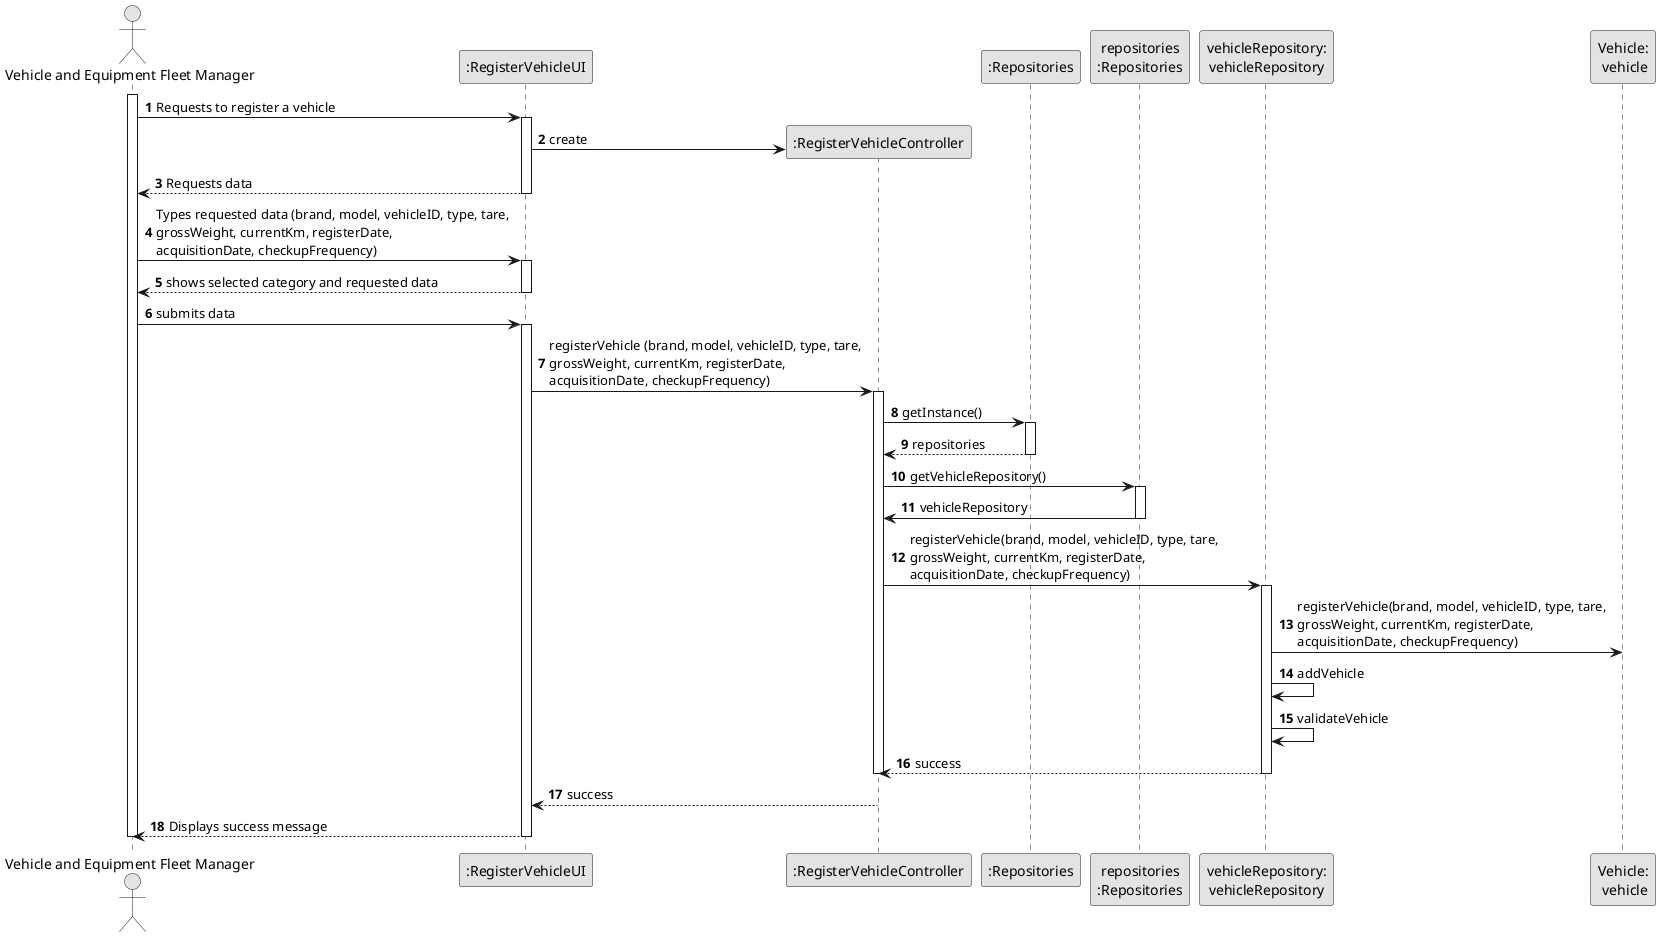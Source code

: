 @startuml
skinparam monochrome true
skinparam packageStyle rectangle
skinparam shadowing false

autonumber

'hide footbox
actor "Vehicle and Equipment Fleet Manager" as ADM
participant ":RegisterVehicleUI" as UI
participant ":RegisterVehicleController" as CTRL
participant ":Repositories" as RepositorySingleton
participant "repositories\n:Repositories" as PLAT
participant "vehicleRepository:\nvehicleRepository" as TaskCategoryRepository
participant "Vehicle:\n vehicle"

activate ADM

        ADM -> UI : Requests to register a vehicle

        activate UI
        UI -> CTRL** : create

            UI --> ADM : Requests data
        deactivate UI


    ADM -> UI : Types requested data (brand, model, vehicleID, type, tare,\ngrossWeight, currentKm, registerDate, \nacquisitionDate, checkupFrequency)
    activate UI

        UI --> ADM : shows selected category and requested data
    deactivate UI

    ADM -> UI : submits data
    activate UI

        UI -> CTRL : registerVehicle (brand, model, vehicleID, type, tare,\ngrossWeight, currentKm, registerDate, \nacquisitionDate, checkupFrequency)
        activate CTRL



                CTRL -> RepositorySingleton : getInstance()
                activate RepositorySingleton

                    RepositorySingleton --> CTRL: repositories
                deactivate RepositorySingleton

                CTRL -> PLAT : getVehicleRepository()
                activate PLAT

                    PLAT -> CTRL : vehicleRepository
                deactivate PLAT

                CTRL -> TaskCategoryRepository : registerVehicle(brand, model, vehicleID, type, tare,\ngrossWeight, currentKm, registerDate, \nacquisitionDate, checkupFrequency)

                activate TaskCategoryRepository
                TaskCategoryRepository -> "Vehicle:\n vehicle":registerVehicle(brand, model, vehicleID, type, tare,\ngrossWeight, currentKm, registerDate, \nacquisitionDate, checkupFrequency)
                TaskCategoryRepository -> TaskCategoryRepository : addVehicle
                TaskCategoryRepository -> TaskCategoryRepository : validateVehicle
                    TaskCategoryRepository --> CTRL : success
                deactivate TaskCategoryRepository

            deactivate CTRL





            CTRL --> UI: success
            deactivate CTRL
            UI --> ADM: Displays success message
    deactivate UI

deactivate ADM

@enduml